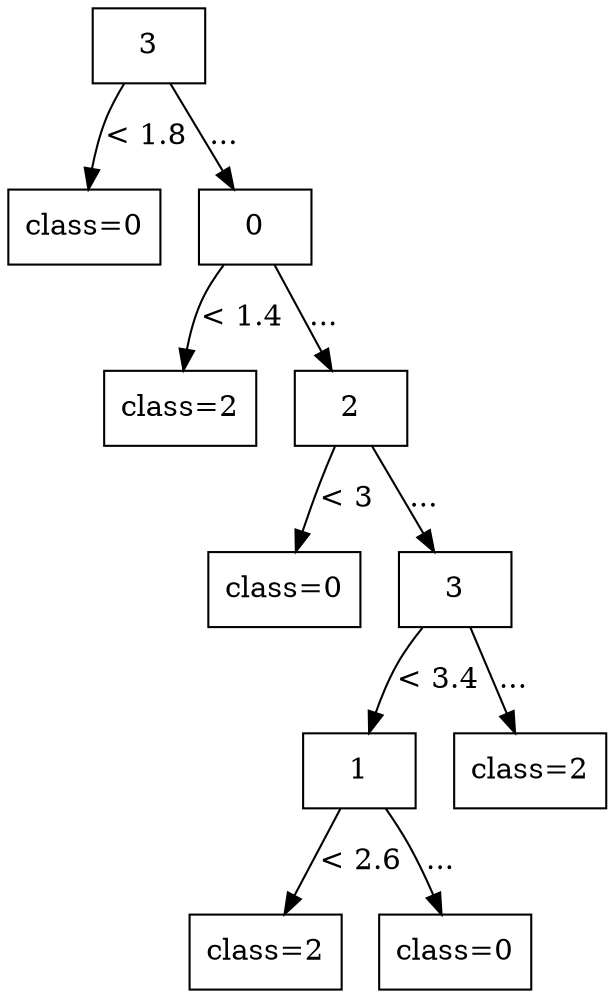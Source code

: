 digraph G {
node [shape=box];

0 [label="3"];

1 [label="class=0"];
2 [label="0"];

0 -> 1 [label="< 1.8"];
0 -> 2 [label="..."];

3 [label="class=2"];
4 [label="2"];

2 -> 3 [label="< 1.4"];
2 -> 4 [label="..."];

5 [label="class=0"];
6 [label="3"];

4 -> 5 [label="< 3"];
4 -> 6 [label="..."];

7 [label="1"];
10 [label="class=2"];

6 -> 7 [label="< 3.4"];
6 -> 10 [label="..."];

8 [label="class=2"];
9 [label="class=0"];

7 -> 8 [label="< 2.6"];
7 -> 9 [label="..."];

}